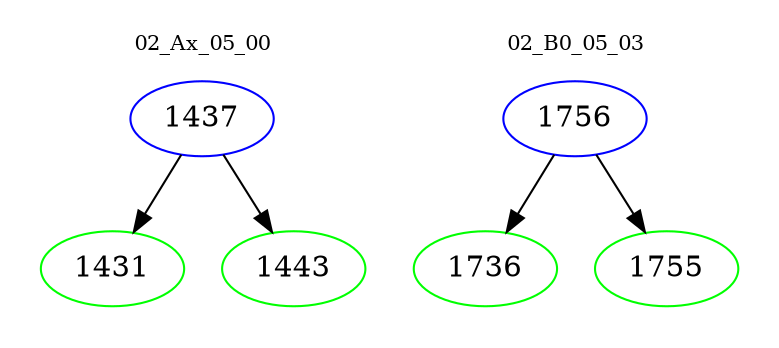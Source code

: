 digraph{
subgraph cluster_0 {
color = white
label = "02_Ax_05_00";
fontsize=10;
T0_1437 [label="1437", color="blue"]
T0_1437 -> T0_1431 [color="black"]
T0_1431 [label="1431", color="green"]
T0_1437 -> T0_1443 [color="black"]
T0_1443 [label="1443", color="green"]
}
subgraph cluster_1 {
color = white
label = "02_B0_05_03";
fontsize=10;
T1_1756 [label="1756", color="blue"]
T1_1756 -> T1_1736 [color="black"]
T1_1736 [label="1736", color="green"]
T1_1756 -> T1_1755 [color="black"]
T1_1755 [label="1755", color="green"]
}
}
